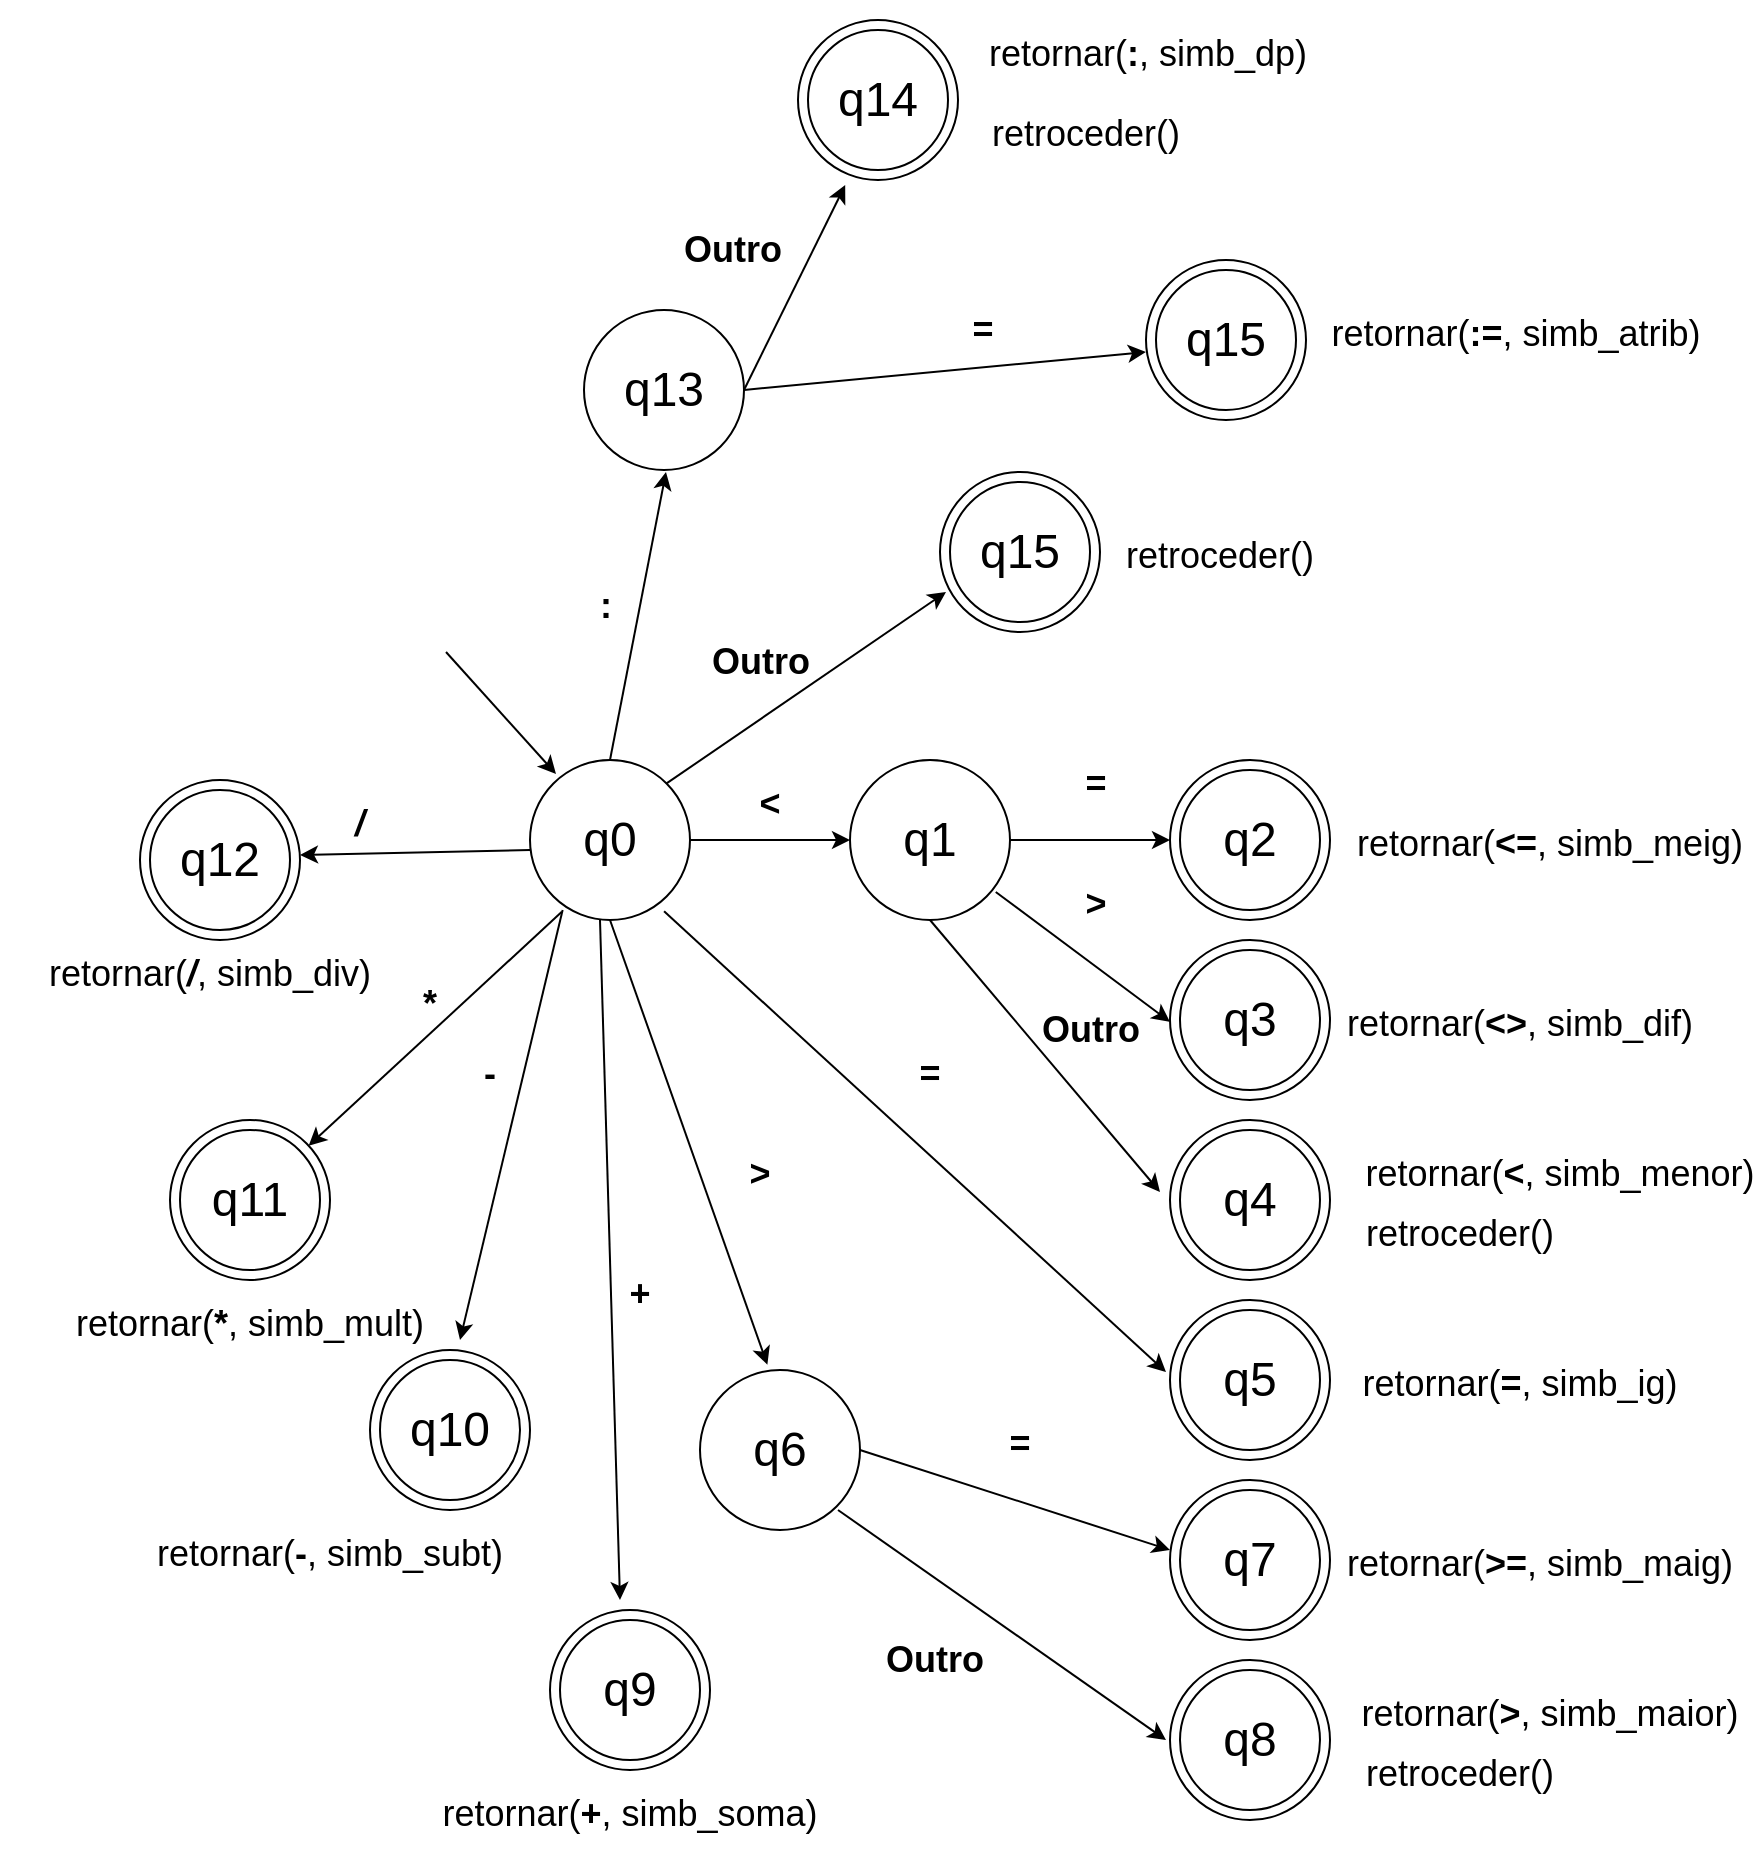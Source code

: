 <mxfile version="18.0.6" type="device"><diagram id="k-xO20qY_OcDulJQbsgA" name="Página-1"><mxGraphModel dx="1889" dy="922" grid="1" gridSize="10" guides="1" tooltips="1" connect="1" arrows="1" fold="1" page="1" pageScale="1" pageWidth="827" pageHeight="1169" math="0" shadow="0"><root><mxCell id="0"/><mxCell id="1" parent="0"/><mxCell id="ZyzuRHxb8MrdV4X4LxsM-8" value="" style="edgeStyle=orthogonalEdgeStyle;rounded=0;orthogonalLoop=1;jettySize=auto;html=1;" parent="1" source="ZyzuRHxb8MrdV4X4LxsM-6" target="ZyzuRHxb8MrdV4X4LxsM-7" edge="1"><mxGeometry relative="1" as="geometry"/></mxCell><mxCell id="ZyzuRHxb8MrdV4X4LxsM-6" value="" style="ellipse;whiteSpace=wrap;html=1;aspect=fixed;" parent="1" vertex="1"><mxGeometry x="202" y="394" width="80" height="80" as="geometry"/></mxCell><mxCell id="ZyzuRHxb8MrdV4X4LxsM-16" value="" style="edgeStyle=orthogonalEdgeStyle;rounded=0;orthogonalLoop=1;jettySize=auto;html=1;fontSize=24;" parent="1" source="ZyzuRHxb8MrdV4X4LxsM-7" target="ZyzuRHxb8MrdV4X4LxsM-15" edge="1"><mxGeometry relative="1" as="geometry"/></mxCell><mxCell id="ZyzuRHxb8MrdV4X4LxsM-7" value="" style="ellipse;whiteSpace=wrap;html=1;aspect=fixed;" parent="1" vertex="1"><mxGeometry x="362" y="394" width="80" height="80" as="geometry"/></mxCell><mxCell id="ZyzuRHxb8MrdV4X4LxsM-10" value="" style="endArrow=classic;html=1;rounded=0;entryX=0.025;entryY=0.275;entryDx=0;entryDy=0;entryPerimeter=0;" parent="1" edge="1"><mxGeometry width="50" height="50" relative="1" as="geometry"><mxPoint x="160" y="340" as="sourcePoint"/><mxPoint x="215" y="401.0" as="targetPoint"/></mxGeometry></mxCell><mxCell id="ZyzuRHxb8MrdV4X4LxsM-12" value="&lt;font style=&quot;font-size: 24px;&quot;&gt;q0&lt;/font&gt;" style="text;html=1;strokeColor=none;fillColor=none;align=center;verticalAlign=middle;whiteSpace=wrap;rounded=0;" parent="1" vertex="1"><mxGeometry x="212" y="419" width="60" height="30" as="geometry"/></mxCell><mxCell id="ZyzuRHxb8MrdV4X4LxsM-15" value="" style="ellipse;whiteSpace=wrap;html=1;aspect=fixed;" parent="1" vertex="1"><mxGeometry x="522" y="394" width="80" height="80" as="geometry"/></mxCell><mxCell id="ZyzuRHxb8MrdV4X4LxsM-13" value="&lt;font style=&quot;font-size: 24px;&quot;&gt;q1&lt;/font&gt;" style="text;html=1;strokeColor=none;fillColor=none;align=center;verticalAlign=middle;whiteSpace=wrap;rounded=0;" parent="1" vertex="1"><mxGeometry x="372" y="419" width="60" height="30" as="geometry"/></mxCell><mxCell id="ZyzuRHxb8MrdV4X4LxsM-27" value="&lt;font style=&quot;font-size: 18px;&quot;&gt;&lt;b&gt;=&lt;/b&gt;&lt;/font&gt;" style="text;html=1;strokeColor=none;fillColor=none;align=center;verticalAlign=middle;whiteSpace=wrap;rounded=0;fontSize=24;" parent="1" vertex="1"><mxGeometry x="454.5" y="369" width="60" height="70" as="geometry"/></mxCell><mxCell id="ZyzuRHxb8MrdV4X4LxsM-32" value="&lt;font style=&quot;font-size: 18px;&quot;&gt;&lt;b&gt;Outro&lt;/b&gt;&lt;/font&gt;" style="text;html=1;strokeColor=none;fillColor=none;align=center;verticalAlign=middle;whiteSpace=wrap;rounded=0;fontSize=24;" parent="1" vertex="1"><mxGeometry x="449.5" y="509" width="65" height="35" as="geometry"/></mxCell><mxCell id="ZyzuRHxb8MrdV4X4LxsM-9" value="" style="ellipse;whiteSpace=wrap;html=1;aspect=fixed;" parent="1" vertex="1"><mxGeometry x="527" y="399" width="70" height="70" as="geometry"/></mxCell><mxCell id="ZyzuRHxb8MrdV4X4LxsM-34" value="&lt;font style=&quot;font-size: 18px;&quot;&gt;&lt;b&gt;&amp;lt;&lt;/b&gt;&lt;/font&gt;" style="text;html=1;strokeColor=none;fillColor=none;align=center;verticalAlign=middle;whiteSpace=wrap;rounded=0;fontSize=24;" parent="1" vertex="1"><mxGeometry x="292" y="399" width="60" height="30" as="geometry"/></mxCell><mxCell id="ZyzuRHxb8MrdV4X4LxsM-24" value="&lt;font style=&quot;font-size: 24px;&quot;&gt;q2&lt;/font&gt;" style="text;html=1;strokeColor=none;fillColor=none;align=center;verticalAlign=middle;whiteSpace=wrap;rounded=0;" parent="1" vertex="1"><mxGeometry x="532" y="419" width="60" height="30" as="geometry"/></mxCell><mxCell id="ZyzuRHxb8MrdV4X4LxsM-36" value="&lt;span style=&quot;font-size: 18px;&quot;&gt;retornar(&lt;b&gt;&amp;lt;=&lt;/b&gt;, simb_meig)&lt;/span&gt;" style="text;html=1;strokeColor=none;fillColor=none;align=center;verticalAlign=middle;whiteSpace=wrap;rounded=0;fontSize=24;" parent="1" vertex="1"><mxGeometry x="607" y="409" width="210" height="50" as="geometry"/></mxCell><mxCell id="cR7s-xp0T8hH0WgQLpEf-1" value="" style="ellipse;whiteSpace=wrap;html=1;aspect=fixed;" parent="1" vertex="1"><mxGeometry x="522" y="484" width="80" height="80" as="geometry"/></mxCell><mxCell id="cR7s-xp0T8hH0WgQLpEf-2" value="" style="ellipse;whiteSpace=wrap;html=1;aspect=fixed;" parent="1" vertex="1"><mxGeometry x="527" y="489" width="70" height="70" as="geometry"/></mxCell><mxCell id="cR7s-xp0T8hH0WgQLpEf-3" value="&lt;font style=&quot;font-size: 24px;&quot;&gt;q3&lt;/font&gt;" style="text;html=1;strokeColor=none;fillColor=none;align=center;verticalAlign=middle;whiteSpace=wrap;rounded=0;" parent="1" vertex="1"><mxGeometry x="532" y="509" width="60" height="30" as="geometry"/></mxCell><mxCell id="cR7s-xp0T8hH0WgQLpEf-4" value="&lt;span style=&quot;font-size: 18px;&quot;&gt;retornar(&lt;b&gt;&amp;lt;&amp;gt;&lt;/b&gt;, simb_dif)&lt;/span&gt;" style="text;html=1;strokeColor=none;fillColor=none;align=center;verticalAlign=middle;whiteSpace=wrap;rounded=0;fontSize=24;" parent="1" vertex="1"><mxGeometry x="607" y="499" width="180" height="50" as="geometry"/></mxCell><mxCell id="cR7s-xp0T8hH0WgQLpEf-7" value="" style="ellipse;whiteSpace=wrap;html=1;aspect=fixed;" parent="1" vertex="1"><mxGeometry x="522" y="574" width="80" height="80" as="geometry"/></mxCell><mxCell id="cR7s-xp0T8hH0WgQLpEf-8" value="" style="ellipse;whiteSpace=wrap;html=1;aspect=fixed;" parent="1" vertex="1"><mxGeometry x="527" y="579" width="70" height="70" as="geometry"/></mxCell><mxCell id="cR7s-xp0T8hH0WgQLpEf-9" value="&lt;font style=&quot;font-size: 24px;&quot;&gt;q4&lt;/font&gt;" style="text;html=1;strokeColor=none;fillColor=none;align=center;verticalAlign=middle;whiteSpace=wrap;rounded=0;" parent="1" vertex="1"><mxGeometry x="532" y="599" width="60" height="30" as="geometry"/></mxCell><mxCell id="cR7s-xp0T8hH0WgQLpEf-10" value="&lt;span style=&quot;font-size: 18px;&quot;&gt;retornar(&lt;b&gt;&amp;lt;&lt;/b&gt;, simb_menor)&lt;/span&gt;" style="text;html=1;strokeColor=none;fillColor=none;align=center;verticalAlign=middle;whiteSpace=wrap;rounded=0;fontSize=24;" parent="1" vertex="1"><mxGeometry x="617" y="574" width="200" height="50" as="geometry"/></mxCell><mxCell id="cR7s-xp0T8hH0WgQLpEf-11" value="&lt;font style=&quot;font-size: 18px;&quot;&gt;&lt;b&gt;&amp;gt;&lt;/b&gt;&lt;/font&gt;" style="text;html=1;strokeColor=none;fillColor=none;align=center;verticalAlign=middle;whiteSpace=wrap;rounded=0;fontSize=24;" parent="1" vertex="1"><mxGeometry x="454.5" y="429" width="60" height="70" as="geometry"/></mxCell><mxCell id="cR7s-xp0T8hH0WgQLpEf-12" value="&lt;span style=&quot;font-size: 18px;&quot;&gt;retroceder()&lt;/span&gt;" style="text;html=1;strokeColor=none;fillColor=none;align=center;verticalAlign=middle;whiteSpace=wrap;rounded=0;fontSize=24;" parent="1" vertex="1"><mxGeometry x="617" y="604" width="100" height="50" as="geometry"/></mxCell><mxCell id="cR7s-xp0T8hH0WgQLpEf-13" value="" style="endArrow=classic;html=1;rounded=0;exitX=0.5;exitY=1;exitDx=0;exitDy=0;" parent="1" source="ZyzuRHxb8MrdV4X4LxsM-7" edge="1"><mxGeometry width="50" height="50" relative="1" as="geometry"><mxPoint x="412" y="609" as="sourcePoint"/><mxPoint x="517" y="610" as="targetPoint"/></mxGeometry></mxCell><mxCell id="cR7s-xp0T8hH0WgQLpEf-15" value="" style="endArrow=classic;html=1;rounded=0;exitX=0.911;exitY=0.825;exitDx=0;exitDy=0;exitPerimeter=0;" parent="1" source="ZyzuRHxb8MrdV4X4LxsM-7" edge="1"><mxGeometry width="50" height="50" relative="1" as="geometry"><mxPoint x="422.0" y="459" as="sourcePoint"/><mxPoint x="522" y="524.96" as="targetPoint"/></mxGeometry></mxCell><mxCell id="cR7s-xp0T8hH0WgQLpEf-16" value="" style="endArrow=classic;html=1;rounded=0;exitX=0.838;exitY=0.946;exitDx=0;exitDy=0;exitPerimeter=0;fontStyle=1" parent="1" source="ZyzuRHxb8MrdV4X4LxsM-6" edge="1"><mxGeometry width="50" height="50" relative="1" as="geometry"><mxPoint x="272" y="469.0" as="sourcePoint"/><mxPoint x="520" y="700" as="targetPoint"/></mxGeometry></mxCell><mxCell id="cR7s-xp0T8hH0WgQLpEf-20" value="" style="ellipse;whiteSpace=wrap;html=1;aspect=fixed;" parent="1" vertex="1"><mxGeometry x="522" y="664" width="80" height="80" as="geometry"/></mxCell><mxCell id="cR7s-xp0T8hH0WgQLpEf-21" value="" style="ellipse;whiteSpace=wrap;html=1;aspect=fixed;" parent="1" vertex="1"><mxGeometry x="527" y="669" width="70" height="70" as="geometry"/></mxCell><mxCell id="cR7s-xp0T8hH0WgQLpEf-22" value="&lt;font style=&quot;font-size: 24px;&quot;&gt;q5&lt;/font&gt;" style="text;html=1;strokeColor=none;fillColor=none;align=center;verticalAlign=middle;whiteSpace=wrap;rounded=0;" parent="1" vertex="1"><mxGeometry x="532" y="689" width="60" height="30" as="geometry"/></mxCell><mxCell id="cR7s-xp0T8hH0WgQLpEf-23" value="&lt;span style=&quot;font-size: 18px;&quot;&gt;retornar(&lt;b&gt;=&lt;/b&gt;, simb_ig)&lt;/span&gt;" style="text;html=1;strokeColor=none;fillColor=none;align=center;verticalAlign=middle;whiteSpace=wrap;rounded=0;fontSize=24;" parent="1" vertex="1"><mxGeometry x="607" y="679" width="180" height="50" as="geometry"/></mxCell><mxCell id="cR7s-xp0T8hH0WgQLpEf-24" value="" style="ellipse;whiteSpace=wrap;html=1;aspect=fixed;" parent="1" vertex="1"><mxGeometry x="522" y="754" width="80" height="80" as="geometry"/></mxCell><mxCell id="cR7s-xp0T8hH0WgQLpEf-25" value="" style="ellipse;whiteSpace=wrap;html=1;aspect=fixed;" parent="1" vertex="1"><mxGeometry x="527" y="759" width="70" height="70" as="geometry"/></mxCell><mxCell id="cR7s-xp0T8hH0WgQLpEf-26" value="&lt;font style=&quot;font-size: 24px;&quot;&gt;q7&lt;/font&gt;" style="text;html=1;strokeColor=none;fillColor=none;align=center;verticalAlign=middle;whiteSpace=wrap;rounded=0;" parent="1" vertex="1"><mxGeometry x="532" y="779" width="60" height="30" as="geometry"/></mxCell><mxCell id="cR7s-xp0T8hH0WgQLpEf-27" value="&lt;span style=&quot;font-size: 18px;&quot;&gt;retornar(&lt;b&gt;&amp;gt;=&lt;/b&gt;, simb_maig)&lt;/span&gt;" style="text;html=1;strokeColor=none;fillColor=none;align=center;verticalAlign=middle;whiteSpace=wrap;rounded=0;fontSize=24;" parent="1" vertex="1"><mxGeometry x="607" y="769" width="200" height="50" as="geometry"/></mxCell><mxCell id="cR7s-xp0T8hH0WgQLpEf-33" value="&lt;font style=&quot;font-size: 18px;&quot;&gt;&lt;b&gt;=&lt;/b&gt;&lt;/font&gt;" style="text;html=1;strokeColor=none;fillColor=none;align=center;verticalAlign=middle;whiteSpace=wrap;rounded=0;fontSize=24;" parent="1" vertex="1"><mxGeometry x="372" y="514" width="60" height="70" as="geometry"/></mxCell><mxCell id="cR7s-xp0T8hH0WgQLpEf-34" value="" style="ellipse;whiteSpace=wrap;html=1;aspect=fixed;" parent="1" vertex="1"><mxGeometry x="522" y="844" width="80" height="80" as="geometry"/></mxCell><mxCell id="cR7s-xp0T8hH0WgQLpEf-35" value="" style="ellipse;whiteSpace=wrap;html=1;aspect=fixed;" parent="1" vertex="1"><mxGeometry x="527" y="849" width="70" height="70" as="geometry"/></mxCell><mxCell id="cR7s-xp0T8hH0WgQLpEf-36" value="&lt;font style=&quot;font-size: 24px;&quot;&gt;q8&lt;/font&gt;" style="text;html=1;strokeColor=none;fillColor=none;align=center;verticalAlign=middle;whiteSpace=wrap;rounded=0;" parent="1" vertex="1"><mxGeometry x="532" y="869" width="60" height="30" as="geometry"/></mxCell><mxCell id="cR7s-xp0T8hH0WgQLpEf-37" value="&lt;span style=&quot;font-size: 18px;&quot;&gt;retornar(&lt;b&gt;&amp;gt;&lt;/b&gt;, simb_maior)&lt;/span&gt;" style="text;html=1;strokeColor=none;fillColor=none;align=center;verticalAlign=middle;whiteSpace=wrap;rounded=0;fontSize=24;" parent="1" vertex="1"><mxGeometry x="612" y="844" width="200" height="50" as="geometry"/></mxCell><mxCell id="cR7s-xp0T8hH0WgQLpEf-38" value="&lt;span style=&quot;font-size: 18px;&quot;&gt;retroceder()&lt;/span&gt;" style="text;html=1;strokeColor=none;fillColor=none;align=center;verticalAlign=middle;whiteSpace=wrap;rounded=0;fontSize=24;" parent="1" vertex="1"><mxGeometry x="617" y="874" width="100" height="50" as="geometry"/></mxCell><mxCell id="cR7s-xp0T8hH0WgQLpEf-39" value="" style="endArrow=classic;html=1;rounded=0;exitX=0.5;exitY=1;exitDx=0;exitDy=0;entryX=0.421;entryY=-0.033;entryDx=0;entryDy=0;entryPerimeter=0;" parent="1" source="ZyzuRHxb8MrdV4X4LxsM-6" target="cR7s-xp0T8hH0WgQLpEf-40" edge="1"><mxGeometry width="50" height="50" relative="1" as="geometry"><mxPoint x="227.0" y="474.0" as="sourcePoint"/><mxPoint x="287" y="764" as="targetPoint"/></mxGeometry></mxCell><mxCell id="cR7s-xp0T8hH0WgQLpEf-40" value="" style="ellipse;whiteSpace=wrap;html=1;aspect=fixed;" parent="1" vertex="1"><mxGeometry x="287" y="699" width="80" height="80" as="geometry"/></mxCell><mxCell id="cR7s-xp0T8hH0WgQLpEf-42" value="&lt;font style=&quot;font-size: 24px;&quot;&gt;q6&lt;/font&gt;" style="text;html=1;strokeColor=none;fillColor=none;align=center;verticalAlign=middle;whiteSpace=wrap;rounded=0;" parent="1" vertex="1"><mxGeometry x="297" y="724" width="60" height="30" as="geometry"/></mxCell><mxCell id="cR7s-xp0T8hH0WgQLpEf-43" value="" style="endArrow=classic;html=1;rounded=0;exitX=1;exitY=0.5;exitDx=0;exitDy=0;" parent="1" source="cR7s-xp0T8hH0WgQLpEf-40" edge="1"><mxGeometry width="50" height="50" relative="1" as="geometry"><mxPoint x="372.0" y="744" as="sourcePoint"/><mxPoint x="522" y="789" as="targetPoint"/></mxGeometry></mxCell><mxCell id="cR7s-xp0T8hH0WgQLpEf-44" value="" style="endArrow=classic;html=1;rounded=0;exitX=0.838;exitY=0.946;exitDx=0;exitDy=0;exitPerimeter=0;" parent="1" edge="1"><mxGeometry width="50" height="50" relative="1" as="geometry"><mxPoint x="356" y="769.0" as="sourcePoint"/><mxPoint x="520" y="884" as="targetPoint"/></mxGeometry></mxCell><mxCell id="cR7s-xp0T8hH0WgQLpEf-45" value="&lt;font style=&quot;font-size: 18px;&quot;&gt;&lt;b&gt;&amp;gt;&lt;/b&gt;&lt;/font&gt;" style="text;html=1;strokeColor=none;fillColor=none;align=center;verticalAlign=middle;whiteSpace=wrap;rounded=0;fontSize=24;" parent="1" vertex="1"><mxGeometry x="287" y="564" width="60" height="70" as="geometry"/></mxCell><mxCell id="cR7s-xp0T8hH0WgQLpEf-46" value="&lt;font style=&quot;font-size: 18px;&quot;&gt;&lt;b&gt;=&lt;/b&gt;&lt;/font&gt;" style="text;html=1;strokeColor=none;fillColor=none;align=center;verticalAlign=middle;whiteSpace=wrap;rounded=0;fontSize=24;" parent="1" vertex="1"><mxGeometry x="417" y="699" width="60" height="70" as="geometry"/></mxCell><mxCell id="cR7s-xp0T8hH0WgQLpEf-47" value="&lt;font style=&quot;font-size: 18px;&quot;&gt;&lt;b&gt;Outro&lt;/b&gt;&lt;/font&gt;" style="text;html=1;strokeColor=none;fillColor=none;align=center;verticalAlign=middle;whiteSpace=wrap;rounded=0;fontSize=24;" parent="1" vertex="1"><mxGeometry x="372" y="824" width="65" height="35" as="geometry"/></mxCell><mxCell id="18Gte0oBjys1mcYDDKw5-1" value="" style="endArrow=classic;html=1;rounded=0;" parent="1" edge="1"><mxGeometry width="50" height="50" relative="1" as="geometry"><mxPoint x="237" y="474" as="sourcePoint"/><mxPoint x="247" y="814" as="targetPoint"/></mxGeometry></mxCell><mxCell id="18Gte0oBjys1mcYDDKw5-2" value="" style="endArrow=classic;html=1;rounded=0;exitX=0.5;exitY=1;exitDx=0;exitDy=0;" parent="1" edge="1"><mxGeometry width="50" height="50" relative="1" as="geometry"><mxPoint x="218.32" y="469" as="sourcePoint"/><mxPoint x="167" y="684" as="targetPoint"/></mxGeometry></mxCell><mxCell id="18Gte0oBjys1mcYDDKw5-3" value="" style="ellipse;whiteSpace=wrap;html=1;aspect=fixed;" parent="1" vertex="1"><mxGeometry x="212" y="819" width="80" height="80" as="geometry"/></mxCell><mxCell id="18Gte0oBjys1mcYDDKw5-4" value="" style="ellipse;whiteSpace=wrap;html=1;aspect=fixed;" parent="1" vertex="1"><mxGeometry x="217" y="824" width="70" height="70" as="geometry"/></mxCell><mxCell id="18Gte0oBjys1mcYDDKw5-5" value="&lt;font style=&quot;font-size: 24px;&quot;&gt;q9&lt;/font&gt;" style="text;html=1;strokeColor=none;fillColor=none;align=center;verticalAlign=middle;whiteSpace=wrap;rounded=0;" parent="1" vertex="1"><mxGeometry x="222" y="844" width="60" height="30" as="geometry"/></mxCell><mxCell id="18Gte0oBjys1mcYDDKw5-6" value="&lt;span style=&quot;font-size: 18px;&quot;&gt;retornar(&lt;b&gt;+&lt;/b&gt;, simb_soma)&lt;/span&gt;" style="text;html=1;strokeColor=none;fillColor=none;align=center;verticalAlign=middle;whiteSpace=wrap;rounded=0;fontSize=24;" parent="1" vertex="1"><mxGeometry x="147" y="894" width="210" height="50" as="geometry"/></mxCell><mxCell id="18Gte0oBjys1mcYDDKw5-7" value="&lt;span style=&quot;font-size: 18px;&quot;&gt;&lt;b&gt;+&lt;/b&gt;&lt;/span&gt;" style="text;html=1;strokeColor=none;fillColor=none;align=center;verticalAlign=middle;whiteSpace=wrap;rounded=0;fontSize=24;" parent="1" vertex="1"><mxGeometry x="227" y="624" width="60" height="70" as="geometry"/></mxCell><mxCell id="18Gte0oBjys1mcYDDKw5-8" value="" style="ellipse;whiteSpace=wrap;html=1;aspect=fixed;" parent="1" vertex="1"><mxGeometry x="122" y="689" width="80" height="80" as="geometry"/></mxCell><mxCell id="18Gte0oBjys1mcYDDKw5-9" value="" style="ellipse;whiteSpace=wrap;html=1;aspect=fixed;" parent="1" vertex="1"><mxGeometry x="127" y="694" width="70" height="70" as="geometry"/></mxCell><mxCell id="18Gte0oBjys1mcYDDKw5-10" value="&lt;font style=&quot;font-size: 24px;&quot;&gt;q10&lt;/font&gt;" style="text;html=1;strokeColor=none;fillColor=none;align=center;verticalAlign=middle;whiteSpace=wrap;rounded=0;" parent="1" vertex="1"><mxGeometry x="132" y="714" width="60" height="30" as="geometry"/></mxCell><mxCell id="18Gte0oBjys1mcYDDKw5-11" value="&lt;span style=&quot;font-size: 18px;&quot;&gt;retornar(&lt;b&gt;-&lt;/b&gt;, simb_subt)&lt;/span&gt;" style="text;html=1;strokeColor=none;fillColor=none;align=center;verticalAlign=middle;whiteSpace=wrap;rounded=0;fontSize=24;" parent="1" vertex="1"><mxGeometry x="2" y="764" width="200" height="50" as="geometry"/></mxCell><mxCell id="18Gte0oBjys1mcYDDKw5-12" value="&lt;span style=&quot;font-size: 18px;&quot;&gt;&lt;b&gt;-&lt;/b&gt;&lt;/span&gt;" style="text;html=1;strokeColor=none;fillColor=none;align=center;verticalAlign=middle;whiteSpace=wrap;rounded=0;fontSize=24;" parent="1" vertex="1"><mxGeometry x="152" y="514" width="60" height="70" as="geometry"/></mxCell><mxCell id="18Gte0oBjys1mcYDDKw5-13" value="" style="ellipse;whiteSpace=wrap;html=1;aspect=fixed;" parent="1" vertex="1"><mxGeometry x="22" y="574" width="80" height="80" as="geometry"/></mxCell><mxCell id="18Gte0oBjys1mcYDDKw5-14" value="" style="ellipse;whiteSpace=wrap;html=1;aspect=fixed;" parent="1" vertex="1"><mxGeometry x="27" y="579" width="70" height="70" as="geometry"/></mxCell><mxCell id="18Gte0oBjys1mcYDDKw5-15" value="&lt;font style=&quot;font-size: 24px;&quot;&gt;q11&lt;/font&gt;" style="text;html=1;strokeColor=none;fillColor=none;align=center;verticalAlign=middle;whiteSpace=wrap;rounded=0;" parent="1" vertex="1"><mxGeometry x="32" y="599" width="60" height="30" as="geometry"/></mxCell><mxCell id="18Gte0oBjys1mcYDDKw5-16" value="&lt;span style=&quot;font-size: 18px;&quot;&gt;retornar(&lt;b&gt;*&lt;/b&gt;, simb_mult)&lt;/span&gt;" style="text;html=1;strokeColor=none;fillColor=none;align=center;verticalAlign=middle;whiteSpace=wrap;rounded=0;fontSize=24;" parent="1" vertex="1"><mxGeometry x="-43" y="649" width="210" height="50" as="geometry"/></mxCell><mxCell id="18Gte0oBjys1mcYDDKw5-17" value="" style="endArrow=classic;html=1;rounded=0;exitX=0.199;exitY=0.949;exitDx=0;exitDy=0;exitPerimeter=0;" parent="1" source="ZyzuRHxb8MrdV4X4LxsM-6" target="18Gte0oBjys1mcYDDKw5-13" edge="1"><mxGeometry width="50" height="50" relative="1" as="geometry"><mxPoint x="228.32" y="479" as="sourcePoint"/><mxPoint x="177" y="694.0" as="targetPoint"/></mxGeometry></mxCell><mxCell id="18Gte0oBjys1mcYDDKw5-18" value="&lt;span style=&quot;font-size: 18px;&quot;&gt;&lt;b&gt;*&lt;/b&gt;&lt;/span&gt;" style="text;html=1;strokeColor=none;fillColor=none;align=center;verticalAlign=middle;whiteSpace=wrap;rounded=0;fontSize=24;" parent="1" vertex="1"><mxGeometry x="122" y="479" width="60" height="70" as="geometry"/></mxCell><mxCell id="18Gte0oBjys1mcYDDKw5-20" value="" style="ellipse;whiteSpace=wrap;html=1;aspect=fixed;" parent="1" vertex="1"><mxGeometry x="7" y="404" width="80" height="80" as="geometry"/></mxCell><mxCell id="18Gte0oBjys1mcYDDKw5-21" value="" style="ellipse;whiteSpace=wrap;html=1;aspect=fixed;" parent="1" vertex="1"><mxGeometry x="12" y="409" width="70" height="70" as="geometry"/></mxCell><mxCell id="18Gte0oBjys1mcYDDKw5-22" value="&lt;font style=&quot;font-size: 24px;&quot;&gt;q12&lt;/font&gt;" style="text;html=1;strokeColor=none;fillColor=none;align=center;verticalAlign=middle;whiteSpace=wrap;rounded=0;" parent="1" vertex="1"><mxGeometry x="17" y="429" width="60" height="30" as="geometry"/></mxCell><mxCell id="18Gte0oBjys1mcYDDKw5-23" value="&lt;span style=&quot;font-size: 18px;&quot;&gt;retornar(&lt;i&gt;&lt;b&gt;/&lt;/b&gt;&lt;/i&gt;, simb_div)&lt;/span&gt;" style="text;html=1;strokeColor=none;fillColor=none;align=center;verticalAlign=middle;whiteSpace=wrap;rounded=0;fontSize=24;" parent="1" vertex="1"><mxGeometry x="-63" y="474" width="210" height="50" as="geometry"/></mxCell><mxCell id="18Gte0oBjys1mcYDDKw5-24" value="" style="endArrow=classic;html=1;rounded=0;exitX=0.199;exitY=0.949;exitDx=0;exitDy=0;exitPerimeter=0;entryX=0;entryY=0.75;entryDx=0;entryDy=0;" parent="1" edge="1" target="18Gte0oBjys1mcYDDKw5-25"><mxGeometry width="50" height="50" relative="1" as="geometry"><mxPoint x="202.0" y="439.0" as="sourcePoint"/><mxPoint x="47" y="454" as="targetPoint"/></mxGeometry></mxCell><mxCell id="18Gte0oBjys1mcYDDKw5-25" value="&lt;span style=&quot;font-size: 18px;&quot;&gt;&lt;b&gt;&lt;i&gt;/&lt;/i&gt;&lt;/b&gt;&lt;/span&gt;" style="text;html=1;strokeColor=none;fillColor=none;align=center;verticalAlign=middle;whiteSpace=wrap;rounded=0;fontSize=24;" parent="1" vertex="1"><mxGeometry x="87" y="389" width="60" height="70" as="geometry"/></mxCell><mxCell id="18Gte0oBjys1mcYDDKw5-32" value="" style="ellipse;whiteSpace=wrap;html=1;aspect=fixed;" parent="1" vertex="1"><mxGeometry x="336" y="24" width="80" height="80" as="geometry"/></mxCell><mxCell id="18Gte0oBjys1mcYDDKw5-33" value="" style="ellipse;whiteSpace=wrap;html=1;aspect=fixed;" parent="1" vertex="1"><mxGeometry x="341" y="29" width="70" height="70" as="geometry"/></mxCell><mxCell id="18Gte0oBjys1mcYDDKw5-34" value="&lt;font style=&quot;font-size: 24px;&quot;&gt;q14&lt;/font&gt;" style="text;html=1;strokeColor=none;fillColor=none;align=center;verticalAlign=middle;whiteSpace=wrap;rounded=0;" parent="1" vertex="1"><mxGeometry x="346" y="49" width="60" height="30" as="geometry"/></mxCell><mxCell id="18Gte0oBjys1mcYDDKw5-35" value="&lt;span style=&quot;font-size: 18px;&quot;&gt;retornar(&lt;b&gt;:&lt;/b&gt;, simb_dp)&lt;/span&gt;" style="text;html=1;strokeColor=none;fillColor=none;align=center;verticalAlign=middle;whiteSpace=wrap;rounded=0;fontSize=24;" parent="1" vertex="1"><mxGeometry x="406" y="14" width="210" height="50" as="geometry"/></mxCell><mxCell id="18Gte0oBjys1mcYDDKw5-36" value="" style="ellipse;whiteSpace=wrap;html=1;aspect=fixed;" parent="1" vertex="1"><mxGeometry x="510" y="144" width="80" height="80" as="geometry"/></mxCell><mxCell id="18Gte0oBjys1mcYDDKw5-37" value="" style="ellipse;whiteSpace=wrap;html=1;aspect=fixed;" parent="1" vertex="1"><mxGeometry x="515" y="149" width="70" height="70" as="geometry"/></mxCell><mxCell id="18Gte0oBjys1mcYDDKw5-38" value="&lt;font style=&quot;font-size: 24px;&quot;&gt;q15&lt;/font&gt;" style="text;html=1;strokeColor=none;fillColor=none;align=center;verticalAlign=middle;whiteSpace=wrap;rounded=0;" parent="1" vertex="1"><mxGeometry x="520" y="169" width="60" height="30" as="geometry"/></mxCell><mxCell id="18Gte0oBjys1mcYDDKw5-39" value="&lt;span style=&quot;font-size: 18px;&quot;&gt;retornar(&lt;b style=&quot;&quot;&gt;:=&lt;/b&gt;, simb_atrib)&lt;/span&gt;" style="text;html=1;strokeColor=none;fillColor=none;align=center;verticalAlign=middle;whiteSpace=wrap;rounded=0;fontSize=24;" parent="1" vertex="1"><mxGeometry x="590" y="154" width="210" height="50" as="geometry"/></mxCell><mxCell id="18Gte0oBjys1mcYDDKw5-40" value="" style="ellipse;whiteSpace=wrap;html=1;aspect=fixed;" parent="1" vertex="1"><mxGeometry x="229" y="169" width="80" height="80" as="geometry"/></mxCell><mxCell id="18Gte0oBjys1mcYDDKw5-41" value="&lt;font style=&quot;font-size: 24px;&quot;&gt;q13&lt;/font&gt;" style="text;html=1;strokeColor=none;fillColor=none;align=center;verticalAlign=middle;whiteSpace=wrap;rounded=0;" parent="1" vertex="1"><mxGeometry x="239" y="194" width="60" height="30" as="geometry"/></mxCell><mxCell id="18Gte0oBjys1mcYDDKw5-44" value="" style="endArrow=classic;html=1;rounded=0;exitX=0.5;exitY=0;exitDx=0;exitDy=0;fontStyle=1;" parent="1" source="ZyzuRHxb8MrdV4X4LxsM-6" edge="1"><mxGeometry width="50" height="50" relative="1" as="geometry"><mxPoint x="102.0" y="90.0" as="sourcePoint"/><mxPoint x="270" y="250" as="targetPoint"/></mxGeometry></mxCell><mxCell id="18Gte0oBjys1mcYDDKw5-46" value="&lt;font style=&quot;font-size: 18px;&quot;&gt;&lt;b&gt;:&lt;/b&gt;&lt;/font&gt;" style="text;html=1;strokeColor=none;fillColor=none;align=center;verticalAlign=middle;whiteSpace=wrap;rounded=0;fontSize=24;" parent="1" vertex="1"><mxGeometry x="210" y="300" width="60" height="30" as="geometry"/></mxCell><mxCell id="18Gte0oBjys1mcYDDKw5-47" value="" style="endArrow=classic;html=1;rounded=0;exitX=1;exitY=0.5;exitDx=0;exitDy=0;fontStyle=1;entryX=0.295;entryY=1.032;entryDx=0;entryDy=0;entryPerimeter=0;" parent="1" source="18Gte0oBjys1mcYDDKw5-40" target="18Gte0oBjys1mcYDDKw5-32" edge="1"><mxGeometry width="50" height="50" relative="1" as="geometry"><mxPoint x="309.284" y="234.716" as="sourcePoint"/><mxPoint x="380.216" y="103.004" as="targetPoint"/></mxGeometry></mxCell><mxCell id="18Gte0oBjys1mcYDDKw5-48" value="" style="endArrow=classic;html=1;rounded=0;exitX=1;exitY=0.5;exitDx=0;exitDy=0;fontStyle=1;" parent="1" source="18Gte0oBjys1mcYDDKw5-40" edge="1"><mxGeometry width="50" height="50" relative="1" as="geometry"><mxPoint x="309.284" y="234.716" as="sourcePoint"/><mxPoint x="510" y="190" as="targetPoint"/></mxGeometry></mxCell><mxCell id="18Gte0oBjys1mcYDDKw5-49" value="&lt;font style=&quot;font-size: 18px;&quot;&gt;&lt;b&gt;Outro&lt;/b&gt;&lt;/font&gt;" style="text;html=1;strokeColor=none;fillColor=none;align=center;verticalAlign=middle;whiteSpace=wrap;rounded=0;fontSize=24;" parent="1" vertex="1"><mxGeometry x="271" y="119" width="65" height="35" as="geometry"/></mxCell><mxCell id="18Gte0oBjys1mcYDDKw5-50" value="&lt;font style=&quot;font-size: 18px;&quot;&gt;&lt;b&gt;=&lt;/b&gt;&lt;/font&gt;" style="text;html=1;strokeColor=none;fillColor=none;align=center;verticalAlign=middle;whiteSpace=wrap;rounded=0;fontSize=24;" parent="1" vertex="1"><mxGeometry x="396" y="159" width="65" height="35" as="geometry"/></mxCell><mxCell id="18Gte0oBjys1mcYDDKw5-51" value="&lt;span style=&quot;font-size: 18px;&quot;&gt;retroceder()&lt;/span&gt;" style="text;html=1;strokeColor=none;fillColor=none;align=center;verticalAlign=middle;whiteSpace=wrap;rounded=0;fontSize=24;" parent="1" vertex="1"><mxGeometry x="430" y="54" width="100" height="50" as="geometry"/></mxCell><mxCell id="BglMM9NICOu-t23kIzYD-2" value="" style="endArrow=classic;html=1;rounded=0;exitX=1;exitY=0;exitDx=0;exitDy=0;fontStyle=1;" edge="1" parent="1" source="ZyzuRHxb8MrdV4X4LxsM-6"><mxGeometry width="50" height="50" relative="1" as="geometry"><mxPoint x="252" y="404" as="sourcePoint"/><mxPoint x="410" y="310" as="targetPoint"/></mxGeometry></mxCell><mxCell id="BglMM9NICOu-t23kIzYD-3" value="" style="ellipse;whiteSpace=wrap;html=1;aspect=fixed;" vertex="1" parent="1"><mxGeometry x="407" y="250" width="80" height="80" as="geometry"/></mxCell><mxCell id="BglMM9NICOu-t23kIzYD-4" value="" style="ellipse;whiteSpace=wrap;html=1;aspect=fixed;" vertex="1" parent="1"><mxGeometry x="412" y="255" width="70" height="70" as="geometry"/></mxCell><mxCell id="BglMM9NICOu-t23kIzYD-5" value="&lt;font style=&quot;font-size: 24px;&quot;&gt;q15&lt;/font&gt;" style="text;html=1;strokeColor=none;fillColor=none;align=center;verticalAlign=middle;whiteSpace=wrap;rounded=0;" vertex="1" parent="1"><mxGeometry x="417" y="275" width="60" height="30" as="geometry"/></mxCell><mxCell id="BglMM9NICOu-t23kIzYD-6" value="&lt;span style=&quot;font-size: 18px;&quot;&gt;retroceder()&lt;/span&gt;" style="text;html=1;strokeColor=none;fillColor=none;align=center;verticalAlign=middle;whiteSpace=wrap;rounded=0;fontSize=24;" vertex="1" parent="1"><mxGeometry x="497" y="265" width="100" height="50" as="geometry"/></mxCell><mxCell id="BglMM9NICOu-t23kIzYD-7" value="&lt;font style=&quot;font-size: 18px;&quot;&gt;&lt;b&gt;Outro&lt;/b&gt;&lt;/font&gt;" style="text;html=1;strokeColor=none;fillColor=none;align=center;verticalAlign=middle;whiteSpace=wrap;rounded=0;fontSize=24;" vertex="1" parent="1"><mxGeometry x="284.5" y="325" width="65" height="35" as="geometry"/></mxCell></root></mxGraphModel></diagram></mxfile>